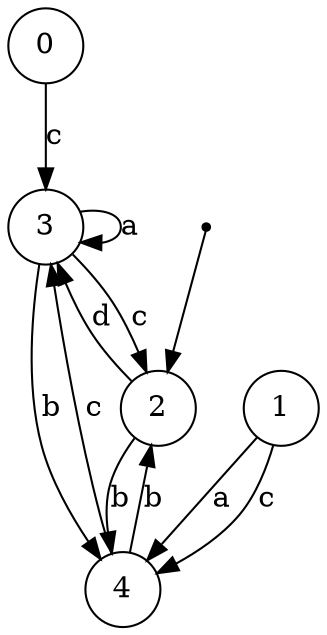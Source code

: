 digraph G {
"0"[shape = circle color = "black"];
"1"[shape = circle color = "black"];
"2"[shape = circle color = "black"];
"___NEVER_USE_THIS_NAME___2"[fontSize = 1 shape = point]; 
{"___NEVER_USE_THIS_NAME___2"}->{"2"}; 
"3"[shape = circle color = "black"];
"4"[shape = circle color = "black"];
"4"->{"3"} [label = "c" color = "black" arrowhead = "normal" ]; 
"4"->{"2"} [label = "b" color = "black" arrowhead = "normal" ]; 
"0"->{"3"} [label = "c" color = "black" arrowhead = "normal" ]; 
"2"->{"3"} [label = "d" color = "black" arrowhead = "normal" ]; 
"2"->{"4"} [label = "b" color = "black" arrowhead = "normal" ]; 
"1"->{"4"} [label = "a" color = "black" arrowhead = "normal" ]; 
"1"->{"4"} [label = "c" color = "black" arrowhead = "normal" ]; 
"3"->{"2"} [label = "c" color = "black" arrowhead = "normal" ]; 
"3"->{"4"} [label = "b" color = "black" arrowhead = "normal" ]; 
"3"->{"3"} [label = "a" color = "black" arrowhead = "normal" ]; 
}
